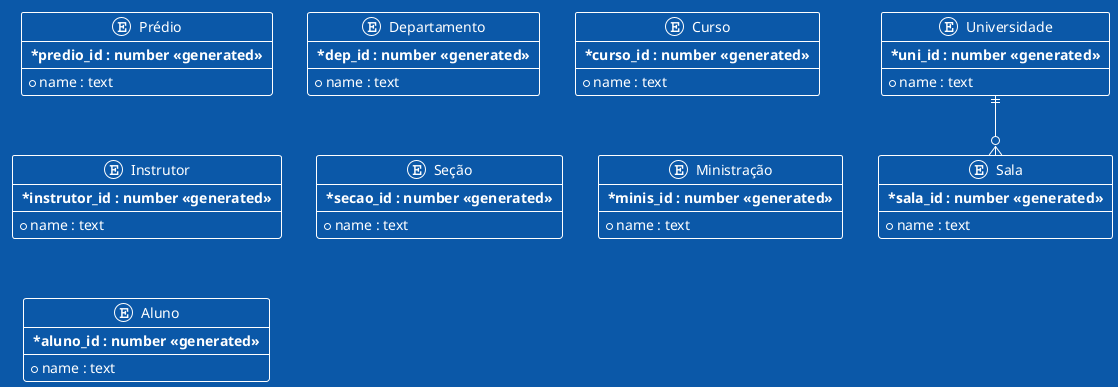 @startuml
!theme amiga 

entity "Universidade" as uni {
        ** *uni_id : number <<generated>> **
        --
        *name : text
}

entity "Sala" as sala {
        ** *sala_id : number <<generated>> **
        --
        *name : text
}

entity "Prédio" as predio {
        ** *predio_id : number <<generated>> **
        --
        *name : text
}

entity "Departamento" as dep {
        ** *dep_id : number <<generated>> **
        --
        *name : text
}

entity "Curso" as curso {
        ** *curso_id : number <<generated>> **
        --
        *name : text
}

entity "Instrutor" as instrutor {
        ** *instrutor_id : number <<generated>> **
        --
        *name : text
}

entity "Seção" as secao {
        ** *secao_id : number <<generated>> **
        --
        *name : text
}

entity "Ministração" as minis {
        ** *minis_id : number <<generated>> **
        --
        *name : text
}

entity "Aluno" as aluno {
        ** *aluno_id : number <<generated>> **
        --
        *name : text
}

uni ||--o{ sala
@enduml
